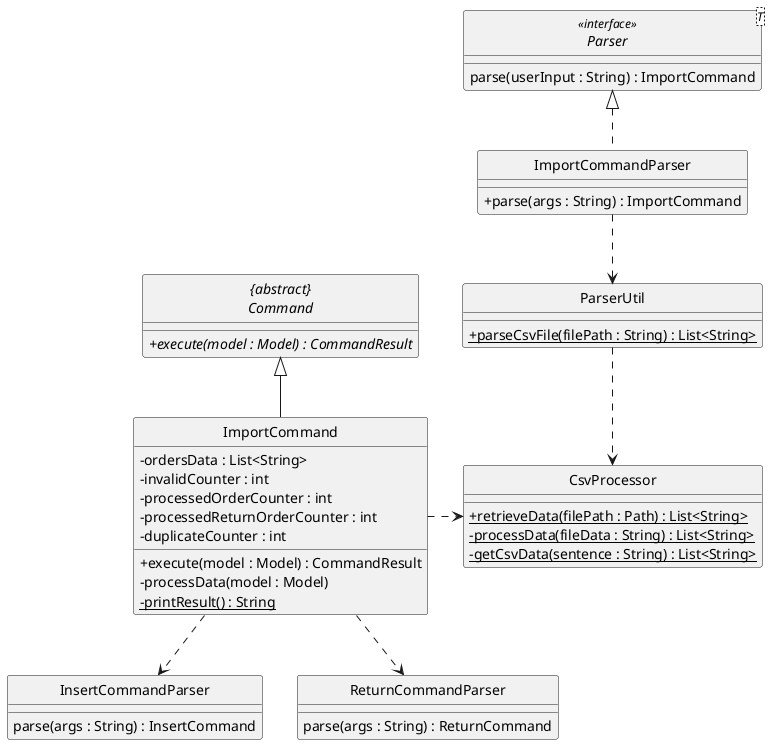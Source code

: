 @startuml
skinparam backgroundColor #ffffff
skinparam classAttributeIconSize 0
hide circle

class ImportCommandParser implements Parser {
    /' Methods '/
    + parse(args : String) : ImportCommand
}

interface Parser<T> <<interface>> {
    parse(userInput : String) : ImportCommand
}

abstract class "{abstract}\nCommand" {
    + {abstract} execute(model : Model) : CommandResult
}

class ImportCommand {
    /' Fields '/

    - ordersData : List<String>
    - invalidCounter : int
    - processedOrderCounter : int
    - processedReturnOrderCounter : int
    - duplicateCounter : int

    /' Methods '/
    + execute(model : Model) : CommandResult
    - processData(model : Model)
    - {static} printResult() : String
}

class ParserUtil {
    + {static} parseCsvFile(filePath : String) : List<String>
}

class CsvProcessor {
    + {static} retrieveData(filePath : Path) : List<String>
    - {static} processData(fileData : String) : List<String>
    - {static} getCsvData(sentence : String) : List<String>
}

class InsertCommandParser {
    parse(args : String) : InsertCommand
}

class ReturnCommandParser {
    parse(args : String) : ReturnCommand
}

ImportCommand ..> InsertCommandParser
ImportCommand ..> ReturnCommandParser
ImportCommandParser ..down> ParserUtil
ParserUtil ..down> CsvProcessor
ImportCommand ..right> CsvProcessor
ImportCommand --up|> "{abstract}\nCommand"
@enduml

